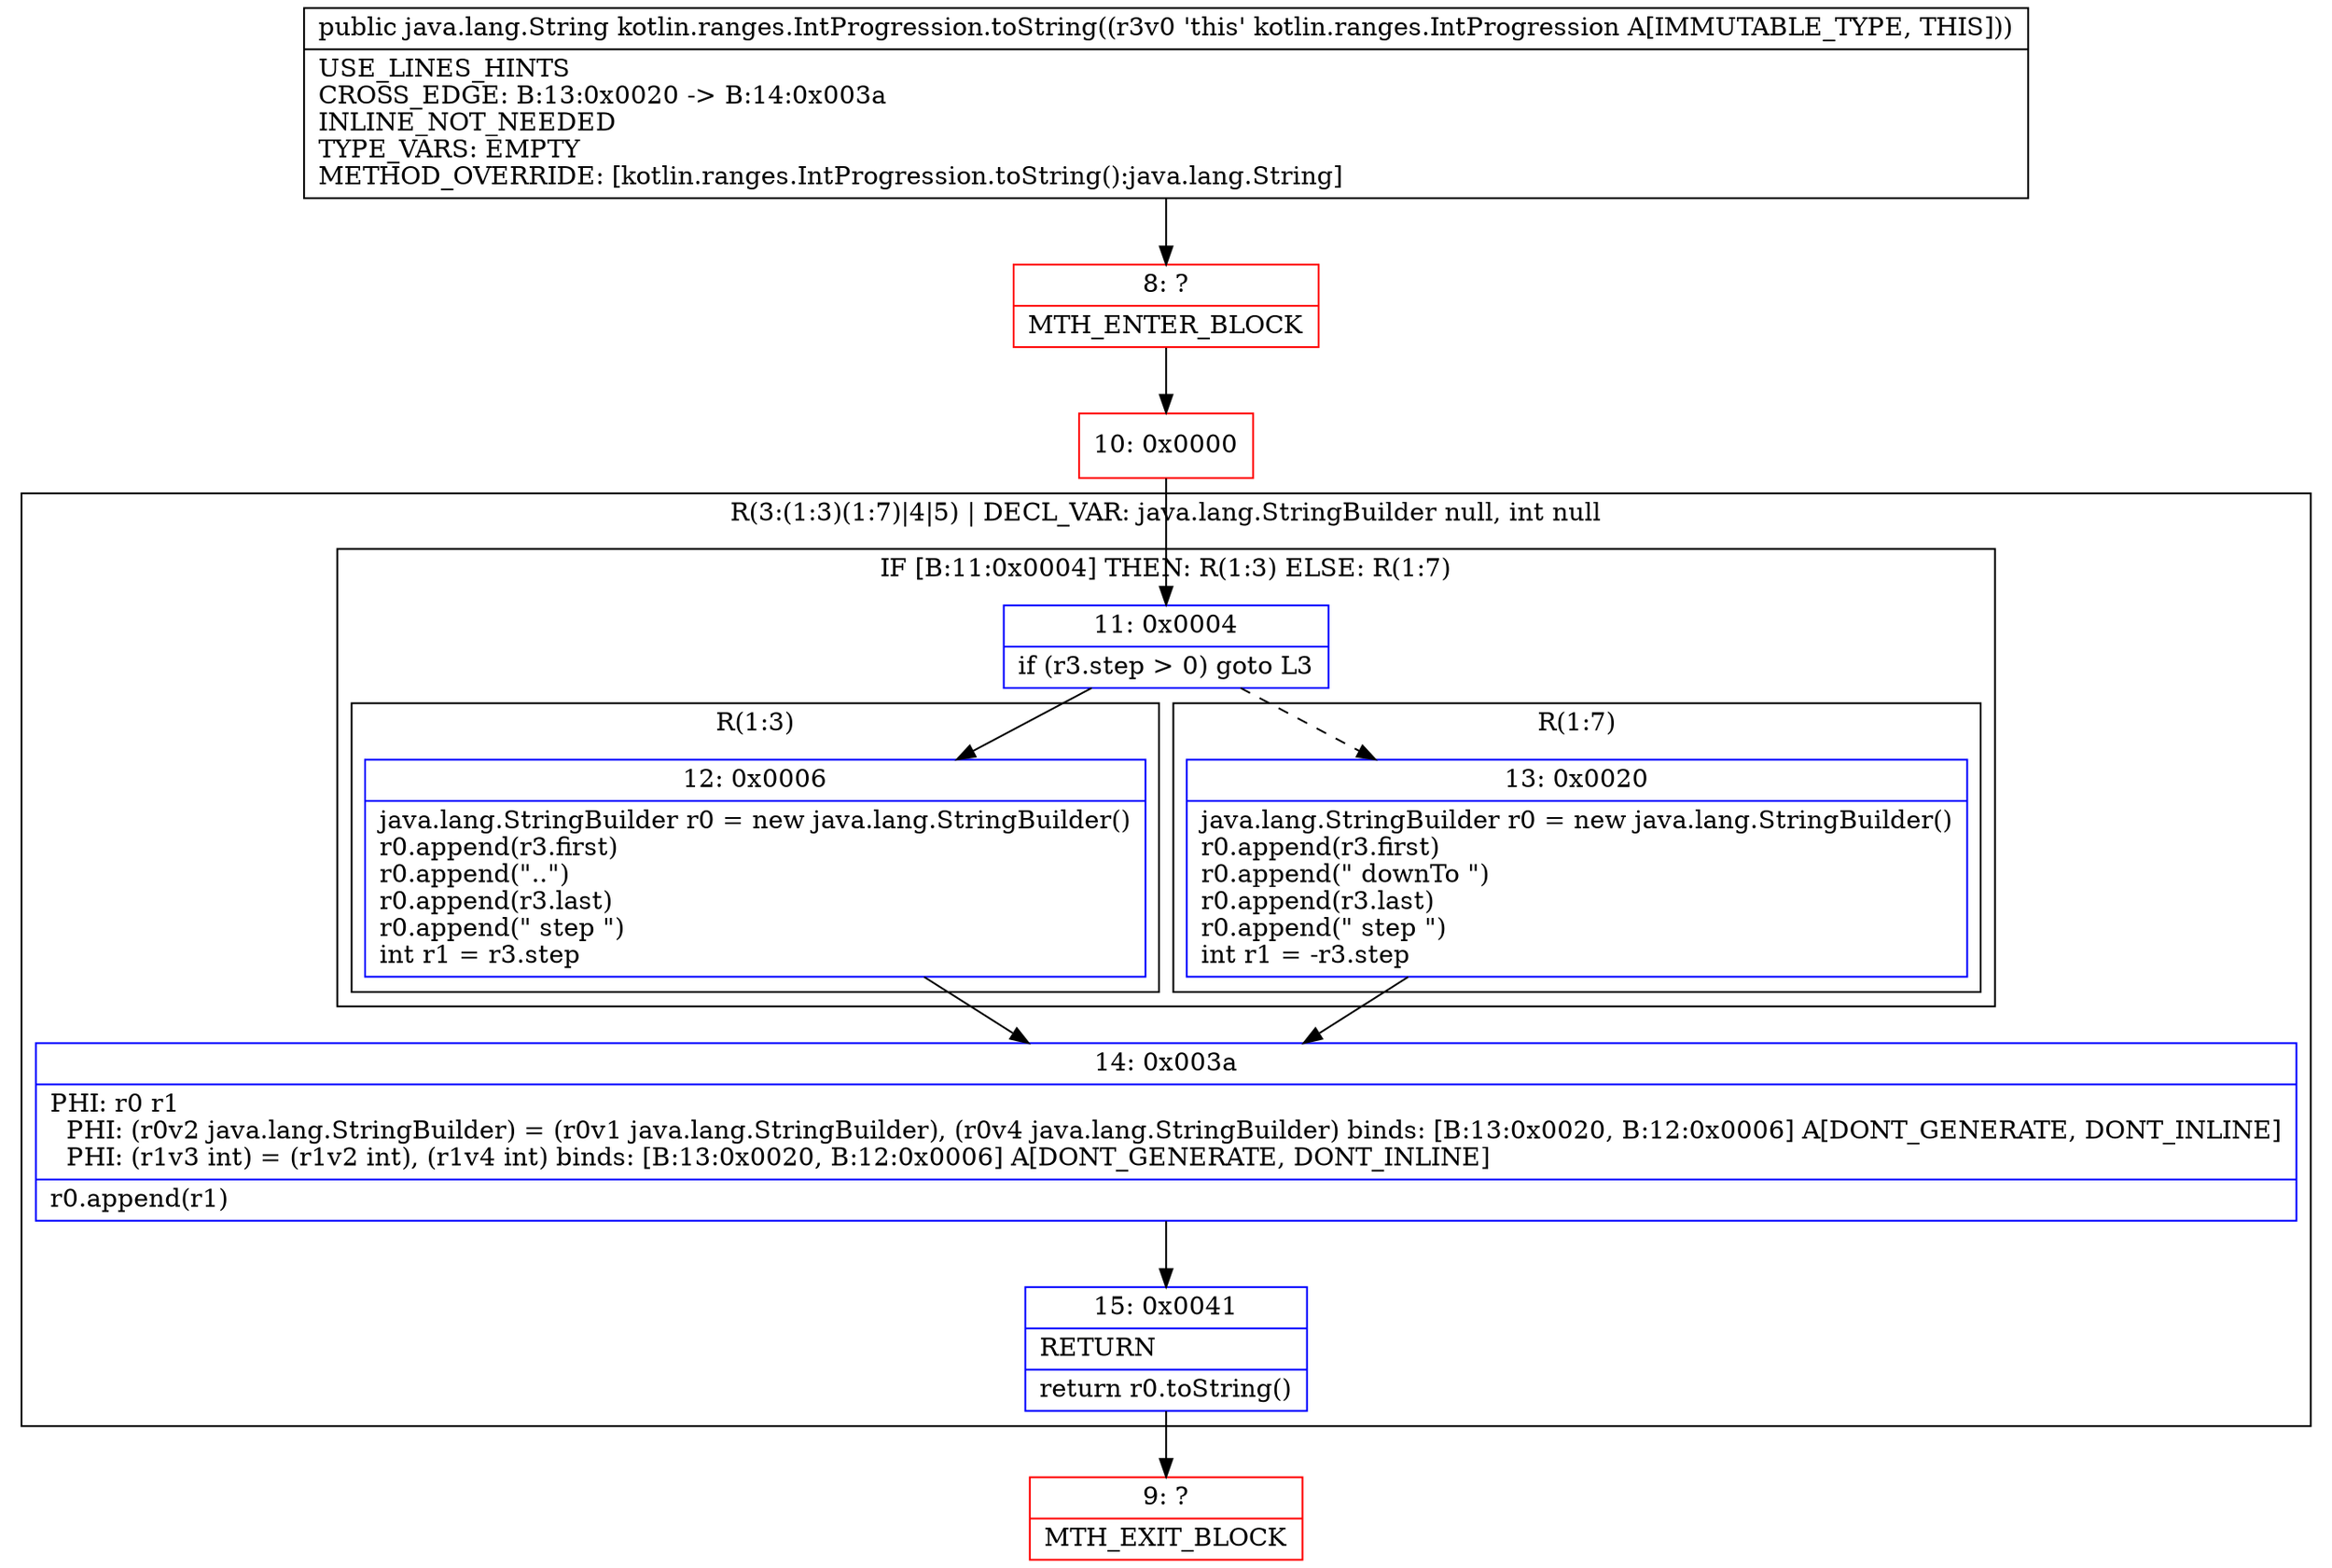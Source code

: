 digraph "CFG forkotlin.ranges.IntProgression.toString()Ljava\/lang\/String;" {
subgraph cluster_Region_1931549561 {
label = "R(3:(1:3)(1:7)|4|5) | DECL_VAR: java.lang.StringBuilder null, int null\l";
node [shape=record,color=blue];
subgraph cluster_IfRegion_503703236 {
label = "IF [B:11:0x0004] THEN: R(1:3) ELSE: R(1:7)";
node [shape=record,color=blue];
Node_11 [shape=record,label="{11\:\ 0x0004|if (r3.step \> 0) goto L3\l}"];
subgraph cluster_Region_72368593 {
label = "R(1:3)";
node [shape=record,color=blue];
Node_12 [shape=record,label="{12\:\ 0x0006|java.lang.StringBuilder r0 = new java.lang.StringBuilder()\lr0.append(r3.first)\lr0.append(\"..\")\lr0.append(r3.last)\lr0.append(\" step \")\lint r1 = r3.step\l}"];
}
subgraph cluster_Region_1421779581 {
label = "R(1:7)";
node [shape=record,color=blue];
Node_13 [shape=record,label="{13\:\ 0x0020|java.lang.StringBuilder r0 = new java.lang.StringBuilder()\lr0.append(r3.first)\lr0.append(\" downTo \")\lr0.append(r3.last)\lr0.append(\" step \")\lint r1 = \-r3.step\l}"];
}
}
Node_14 [shape=record,label="{14\:\ 0x003a|PHI: r0 r1 \l  PHI: (r0v2 java.lang.StringBuilder) = (r0v1 java.lang.StringBuilder), (r0v4 java.lang.StringBuilder) binds: [B:13:0x0020, B:12:0x0006] A[DONT_GENERATE, DONT_INLINE]\l  PHI: (r1v3 int) = (r1v2 int), (r1v4 int) binds: [B:13:0x0020, B:12:0x0006] A[DONT_GENERATE, DONT_INLINE]\l|r0.append(r1)\l}"];
Node_15 [shape=record,label="{15\:\ 0x0041|RETURN\l|return r0.toString()\l}"];
}
Node_8 [shape=record,color=red,label="{8\:\ ?|MTH_ENTER_BLOCK\l}"];
Node_10 [shape=record,color=red,label="{10\:\ 0x0000}"];
Node_9 [shape=record,color=red,label="{9\:\ ?|MTH_EXIT_BLOCK\l}"];
MethodNode[shape=record,label="{public java.lang.String kotlin.ranges.IntProgression.toString((r3v0 'this' kotlin.ranges.IntProgression A[IMMUTABLE_TYPE, THIS]))  | USE_LINES_HINTS\lCROSS_EDGE: B:13:0x0020 \-\> B:14:0x003a\lINLINE_NOT_NEEDED\lTYPE_VARS: EMPTY\lMETHOD_OVERRIDE: [kotlin.ranges.IntProgression.toString():java.lang.String]\l}"];
MethodNode -> Node_8;Node_11 -> Node_12;
Node_11 -> Node_13[style=dashed];
Node_12 -> Node_14;
Node_13 -> Node_14;
Node_14 -> Node_15;
Node_15 -> Node_9;
Node_8 -> Node_10;
Node_10 -> Node_11;
}

